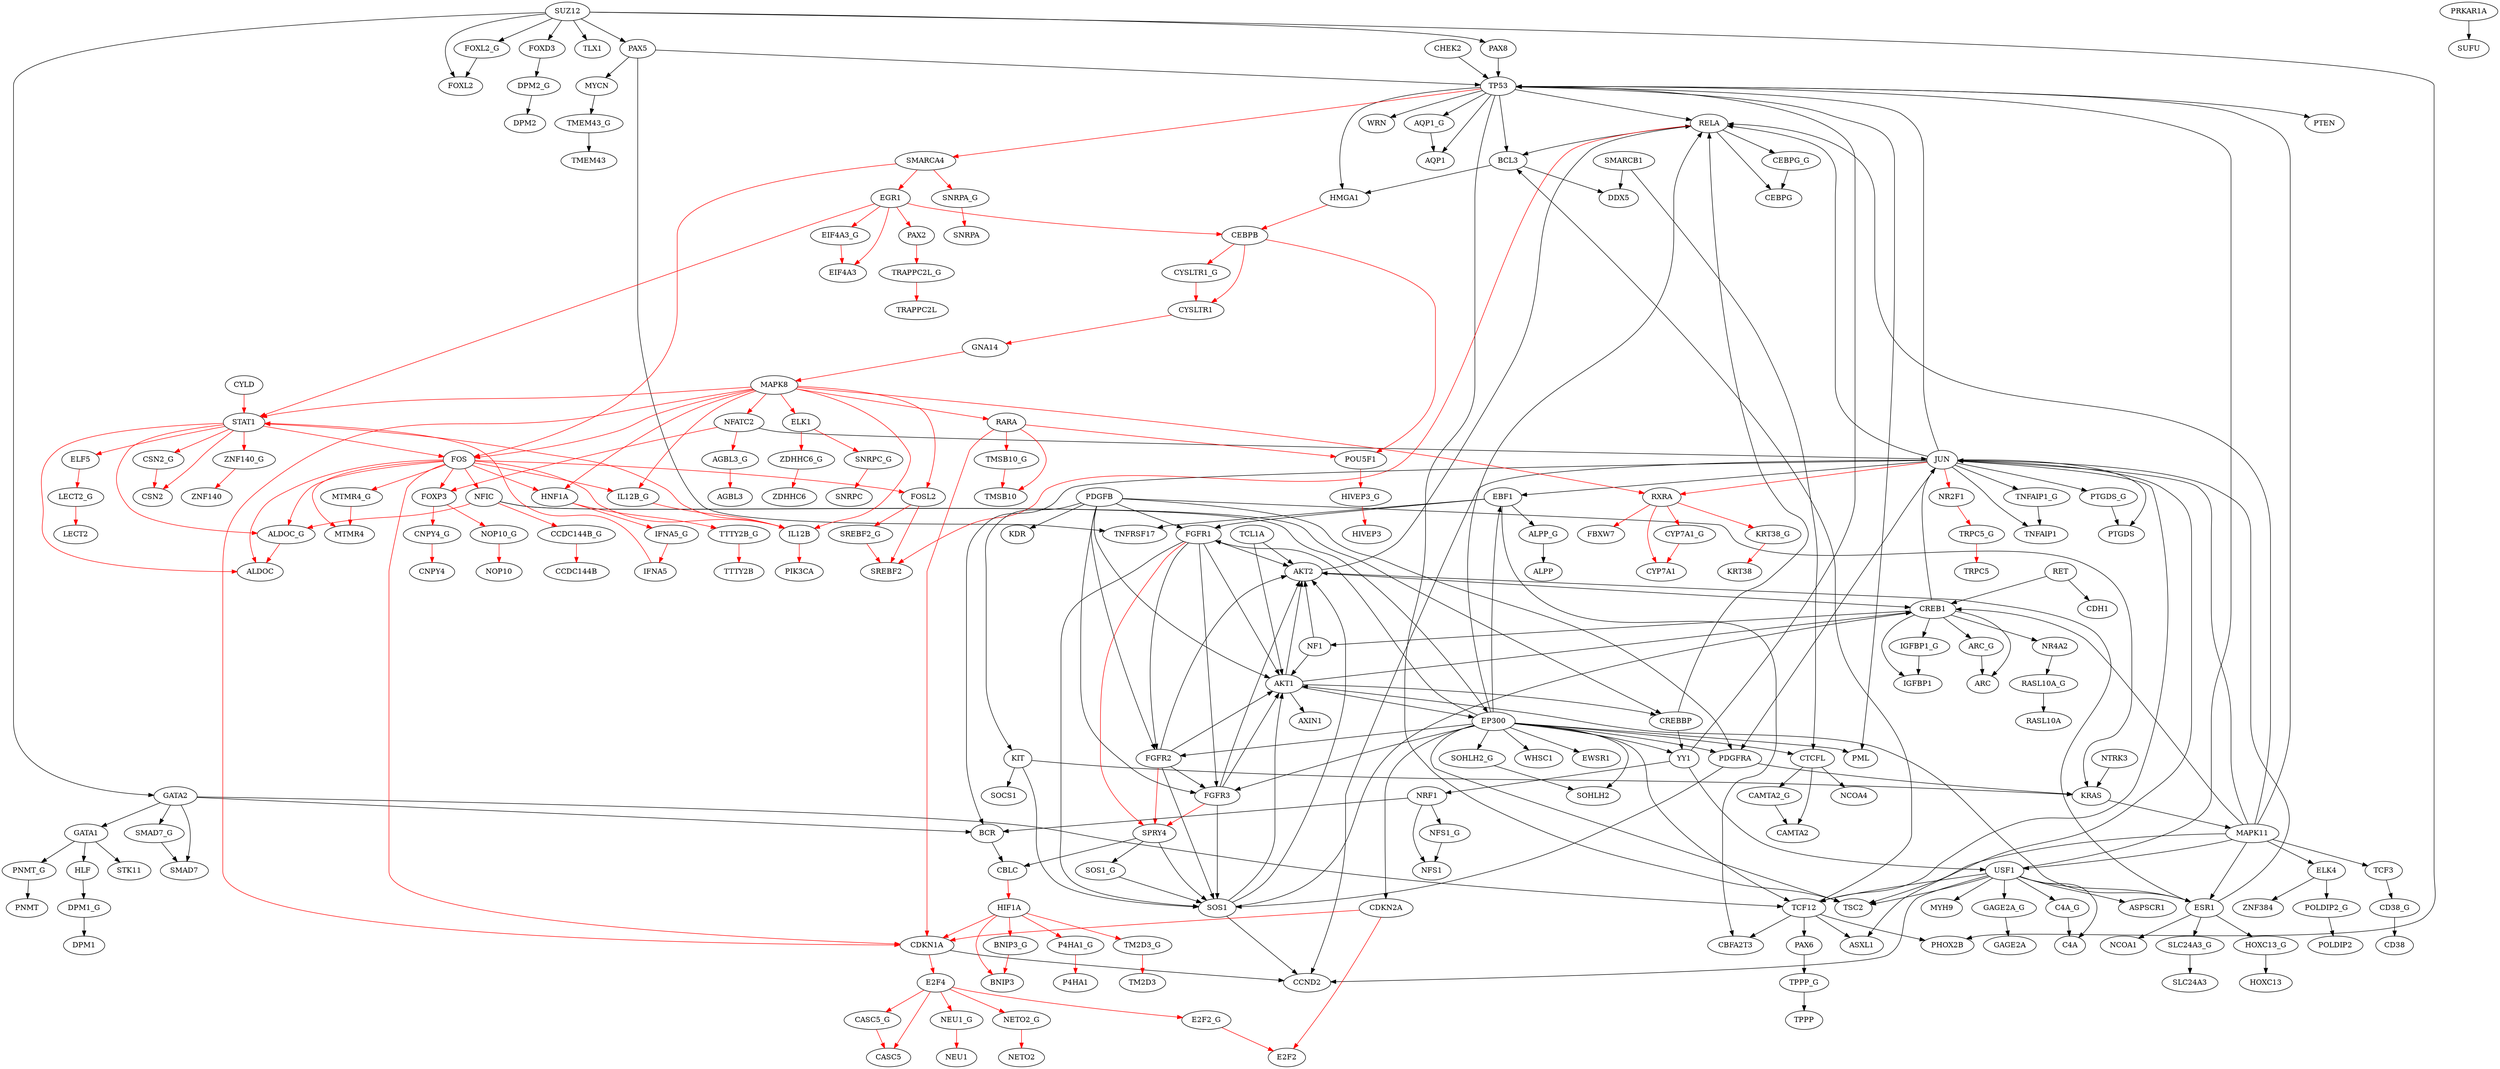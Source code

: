 digraph {

"SUZ12"->"PAX5"	[penwidth=1.000000, color=black]
"GATA2"->"BCR"	[penwidth=1.000000, color=black]
"MAPK11"->"USF1"	[penwidth=1.000000, color=black]
"HOXC13_G"->"HOXC13"	[penwidth=1.000000, color=black]
"MAPK11"->"TSC2"	[penwidth=1.000000, color=black]
"USF1"->"ESR1"	[penwidth=1.000000, color=black]
"AQP1_G"->"AQP1"	[penwidth=1.000000, color=black]
"MAPK11"->"TP53"	[penwidth=1.000000, color=black]
"PAX5"->"TNFRSF17"	[penwidth=1.000000, color=black]
"SMARCB1"->"CTCFL"	[penwidth=1.000000, color=black]
"SUZ12"->"PAX8"	[penwidth=1.000000, color=black]
"KIT"->"SOCS1"	[penwidth=1.000000, color=black]
"AKT2"->"RELA"	[penwidth=1.000000, color=black]
"AKT1"->"AKT2"	[penwidth=1.000000, color=black]
"IGFBP1_G"->"IGFBP1"	[penwidth=1.000000, color=black]
"SPRY4"->"CBLC"	[penwidth=1.000000, color=black]
"FGFR3"->"AKT1"	[penwidth=1.000000, color=black]
"USF1"->"CCND2"	[penwidth=1.000000, color=black]
"TNFAIP1_G"->"TNFAIP1"	[penwidth=1.000000, color=black]
"FGFR1"->"AKT2"	[penwidth=1.000000, color=black]
"YY1"->"USF1"	[penwidth=1.000000, color=black]
"CREB1"->"ARC_G"	[penwidth=1.000000, color=black]
"EBF1"->"FGFR1"	[penwidth=1.000000, color=black]
"FOXL2_G"->"FOXL2"	[penwidth=1.000000, color=black]
"GATA2"->"SMAD7_G"	[penwidth=1.000000, color=black]
"FGFR2"->"FGFR3"	[penwidth=1.000000, color=black]
"JUN"->"PTGDS_G"	[penwidth=1.000000, color=black]
"RET"->"CREB1"	[penwidth=1.000000, color=black]
"RELA"->"CEBPG_G"	[penwidth=1.000000, color=black]
"SUZ12"->"FOXD3"	[penwidth=1.000000, color=black]
"ESR1"->"HOXC13_G"	[penwidth=1.000000, color=black]
"CREB1"->"IGFBP1"	[penwidth=1.000000, color=black]
"SPRY4"->"SOS1_G"	[penwidth=1.000000, color=black]
"ESR1"->"NCOA1"	[penwidth=1.000000, color=black]
"EP300"->"EBF1"	[penwidth=1.000000, color=black]
"USF1"->"GAGE2A_G"	[penwidth=1.000000, color=black]
"USF1"->"ASPSCR1"	[penwidth=1.000000, color=black]
"PDGFRA"->"SOS1"	[penwidth=1.000000, color=black]
"EP300"->"FGFR3"	[penwidth=1.000000, color=black]
"MAPK11"->"JUN"	[penwidth=1.000000, color=black]
"SUZ12"->"FOXL2"	[penwidth=1.000000, color=black]
"CREB1"->"IGFBP1_G"	[penwidth=1.000000, color=black]
"EBF1"->"CBFA2T3"	[penwidth=1.000000, color=black]
"GAGE2A_G"->"GAGE2A"	[penwidth=1.000000, color=black]
"SUZ12"->"TLX1"	[penwidth=1.000000, color=black]
"EBF1"->"ALPP_G"	[penwidth=1.000000, color=black]
"NTRK3"->"KRAS"	[penwidth=1.000000, color=black]
"PDGFB"->"KRAS"	[penwidth=1.000000, color=black]
"JUN"->"PTGDS"	[penwidth=1.000000, color=black]
"ESR1"->"AKT1"	[penwidth=1.000000, color=black]
"EBF1"->"TNFRSF17"	[penwidth=1.000000, color=black]
"JUN"->"CCND2"	[penwidth=1.000000, color=black]
"EP300"->"FGFR1"	[penwidth=1.000000, color=black]
"ESR1"->"AKT2"	[penwidth=1.000000, color=black]
"CHEK2"->"TP53"	[penwidth=1.000000, color=black]
"PAX8"->"TP53"	[penwidth=1.000000, color=black]
"BCR"->"CBLC"	[penwidth=1.000000, color=black]
"CREB1"->"NR4A2"	[penwidth=1.000000, color=black]
"PDGFB"->"FGFR1"	[penwidth=1.000000, color=black]
"NR4A2"->"RASL10A_G"	[penwidth=1.000000, color=black]
"FGFR1"->"SOS1"	[penwidth=1.000000, color=black]
"USF1"->"TCF12"	[penwidth=1.000000, color=black]
"RET"->"CDH1"	[penwidth=1.000000, color=black]
"EP300"->"CDKN2A"	[penwidth=1.000000, color=black]
"KIT"->"SOS1"	[penwidth=1.000000, color=black]
"TCF12"->"ASXL1"	[penwidth=1.000000, color=black]
"JUN"->"EBF1"	[penwidth=1.000000, color=black]
"NFATC2"->"JUN"	[penwidth=1.000000, color=black]
"KRAS"->"MAPK11"	[penwidth=1.000000, color=black]
"TP53"->"TSC2"	[penwidth=1.000000, color=black]
"CREB1"->"JUN"	[penwidth=1.000000, color=black]
"JUN"->"TNFAIP1"	[penwidth=1.000000, color=black]
"GATA2"->"SMAD7"	[penwidth=1.000000, color=black]
"GATA1"->"PNMT_G"	[penwidth=1.000000, color=black]
"DPM1_G"->"DPM1"	[penwidth=1.000000, color=black]
"USF1"->"TSC2"	[penwidth=1.000000, color=black]
"FGFR2"->"SOS1"	[penwidth=1.000000, color=black]
"SOHLH2_G"->"SOHLH2"	[penwidth=1.000000, color=black]
"CTCFL"->"CAMTA2_G"	[penwidth=1.000000, color=black]
"EP300"->"TSC2"	[penwidth=1.000000, color=black]
"SOS1_G"->"SOS1"	[penwidth=1.000000, color=black]
"NFS1_G"->"NFS1"	[penwidth=1.000000, color=black]
"BCL3"->"HMGA1"	[penwidth=1.000000, color=black]
"PDGFB"->"PDGFRA"	[penwidth=1.000000, color=black]
"TCF3"->"CD38_G"	[penwidth=1.000000, color=black]
"PAX5"->"MYCN"	[penwidth=1.000000, color=black]
"SOS1"->"CREB1"	[penwidth=1.000000, color=black]
"PDGFB"->"FGFR2"	[penwidth=1.000000, color=black]
"JUN"->"TNFAIP1_G"	[penwidth=1.000000, color=black]
"TP53"->"RELA"	[penwidth=1.000000, color=black]
"SOS1"->"AKT2"	[penwidth=1.000000, color=black]
"TCL1A"->"AKT2"	[penwidth=1.000000, color=black]
"PDGFB"->"KDR"	[penwidth=1.000000, color=black]
"JUN"->"RELA"	[penwidth=1.000000, color=black]
"PAX5"->"TP53"	[penwidth=1.000000, color=black]
"GATA1"->"HLF"	[penwidth=1.000000, color=black]
"SPRY4"->"SOS1"	[penwidth=1.000000, color=black]
"JUN"->"ASXL1"	[penwidth=1.000000, color=black]
"TMEM43_G"->"TMEM43"	[penwidth=1.000000, color=black]
"CAMTA2_G"->"CAMTA2"	[penwidth=1.000000, color=black]
"EP300"->"CTCFL"	[penwidth=1.000000, color=black]
"TCL1A"->"AKT1"	[penwidth=1.000000, color=black]
"RELA"->"CEBPG"	[penwidth=1.000000, color=black]
"USF1"->"C4A"	[penwidth=1.000000, color=black]
"TP53"->"AQP1"	[penwidth=1.000000, color=black]
"JUN"->"PDGFRA"	[penwidth=1.000000, color=black]
"EP300"->"TCF12"	[penwidth=1.000000, color=black]
"SLC24A3_G"->"SLC24A3"	[penwidth=1.000000, color=black]
"EP300"->"YY1"	[penwidth=1.000000, color=black]
"EP300"->"WHSC1"	[penwidth=1.000000, color=black]
"BCL3"->"DDX5"	[penwidth=1.000000, color=black]
"POLDIP2_G"->"POLDIP2"	[penwidth=1.000000, color=black]
"FOXD3"->"DPM2_G"	[penwidth=1.000000, color=black]
"MAPK11"->"RELA"	[penwidth=1.000000, color=black]
"GATA1"->"STK11"	[penwidth=1.000000, color=black]
"FGFR2"->"AKT2"	[penwidth=1.000000, color=black]
"KIT"->"KRAS"	[penwidth=1.000000, color=black]
"MYCN"->"TMEM43_G"	[penwidth=1.000000, color=black]
"EP300"->"FGFR2"	[penwidth=1.000000, color=black]
"SUZ12"->"GATA2"	[penwidth=1.000000, color=black]
"FGFR3"->"SOS1"	[penwidth=1.000000, color=black]
"CTCFL"->"CAMTA2"	[penwidth=1.000000, color=black]
"NRF1"->"NFS1_G"	[penwidth=1.000000, color=black]
"NFIC"->"EP300"	[penwidth=1.000000, color=black]
"AKT1"->"CREBBP"	[penwidth=1.000000, color=black]
"CD38_G"->"CD38"	[penwidth=1.000000, color=black]
"TP53"->"HMGA1"	[penwidth=1.000000, color=black]
"YY1"->"TP53"	[penwidth=1.000000, color=black]
"EP300"->"EWSR1"	[penwidth=1.000000, color=black]
"NF1"->"AKT1"	[penwidth=1.000000, color=black]
"AKT1"->"CREB1"	[penwidth=1.000000, color=black]
"PRKAR1A"->"SUFU"	[penwidth=1.000000, color=black]
"PTGDS_G"->"PTGDS"	[penwidth=1.000000, color=black]
"MAPK11"->"ELK4"	[penwidth=1.000000, color=black]
"DPM2_G"->"DPM2"	[penwidth=1.000000, color=black]
"JUN"->"TCF12"	[penwidth=1.000000, color=black]
"JUN"->"BCR"	[penwidth=1.000000, color=black]
"TP53"->"PTEN"	[penwidth=1.000000, color=black]
"RASL10A_G"->"RASL10A"	[penwidth=1.000000, color=black]
"TCF12"->"PHOX2B"	[penwidth=1.000000, color=black]
"EP300"->"PML"	[penwidth=1.000000, color=black]
"EP300"->"SOHLH2"	[penwidth=1.000000, color=black]
"ELK4"->"POLDIP2_G"	[penwidth=1.000000, color=black]
"ELK4"->"ZNF384"	[penwidth=1.000000, color=black]
"TP53"->"BCL3"	[penwidth=1.000000, color=black]
"SUZ12"->"PHOX2B"	[penwidth=1.000000, color=black]
"EP300"->"PDGFRA"	[penwidth=1.000000, color=black]
"CREBBP"->"YY1"	[penwidth=1.000000, color=black]
"FGFR1"->"AKT1"	[penwidth=1.000000, color=black]
"GATA2"->"GATA1"	[penwidth=1.000000, color=black]
"FGFR1"->"FGFR3"	[penwidth=1.000000, color=black]
"CTCFL"->"NCOA4"	[penwidth=1.000000, color=black]
"EP300"->"SOHLH2_G"	[penwidth=1.000000, color=black]
"FGFR3"->"AKT2"	[penwidth=1.000000, color=black]
"RELA"->"BCL3"	[penwidth=1.000000, color=black]
"USF1"->"TP53"	[penwidth=1.000000, color=black]
"AKT2"->"CREB1"	[penwidth=1.000000, color=black]
"TP53"->"PML"	[penwidth=1.000000, color=black]
"USF1"->"C4A_G"	[penwidth=1.000000, color=black]
"SOS1"->"AKT1"	[penwidth=1.000000, color=black]
"ARC_G"->"ARC"	[penwidth=1.000000, color=black]
"TP53"->"WRN"	[penwidth=1.000000, color=black]
"TCF12"->"BCL3"	[penwidth=1.000000, color=black]
"ALPP_G"->"ALPP"	[penwidth=1.000000, color=black]
"SUZ12"->"FOXL2_G"	[penwidth=1.000000, color=black]
"ESR1"->"SLC24A3_G"	[penwidth=1.000000, color=black]
"SMARCB1"->"DDX5"	[penwidth=1.000000, color=black]
"C4A_G"->"C4A"	[penwidth=1.000000, color=black]
"NRF1"->"BCR"	[penwidth=1.000000, color=black]
"HLF"->"DPM1_G"	[penwidth=1.000000, color=black]
"FGFR1"->"FGFR2"	[penwidth=1.000000, color=black]
"JUN"->"TP53"	[penwidth=1.000000, color=black]
"SMAD7_G"->"SMAD7"	[penwidth=1.000000, color=black]
"SOS1"->"CCND2"	[penwidth=1.000000, color=black]
"TP53"->"AQP1_G"	[penwidth=1.000000, color=black]
"GATA2"->"TCF12"	[penwidth=1.000000, color=black]
"AKT1"->"AXIN1"	[penwidth=1.000000, color=black]
"CEBPG_G"->"CEBPG"	[penwidth=1.000000, color=black]
"PNMT_G"->"PNMT"	[penwidth=1.000000, color=black]
"USF1"->"MYH9"	[penwidth=1.000000, color=black]
"NRF1"->"NFS1"	[penwidth=1.000000, color=black]
"NFIC"->"CREBBP"	[penwidth=1.000000, color=black]
"PDGFB"->"FGFR3"	[penwidth=1.000000, color=black]
"MAPK11"->"ESR1"	[penwidth=1.000000, color=black]
"CREBBP"->"RELA"	[penwidth=1.000000, color=black]
"CREB1"->"NF1"	[penwidth=1.000000, color=black]
"PAX6"->"TPPP_G"	[penwidth=1.000000, color=black]
"CREB1"->"ARC"	[penwidth=1.000000, color=black]
"PDGFB"->"AKT1"	[penwidth=1.000000, color=black]
"YY1"->"NRF1"	[penwidth=1.000000, color=black]
"FGFR2"->"AKT1"	[penwidth=1.000000, color=black]
"MAPK11"->"CREB1"	[penwidth=1.000000, color=black]
"CDKN1A"->"CCND2"	[penwidth=1.000000, color=black]
"PDGFRA"->"KRAS"	[penwidth=1.000000, color=black]
"PDGFB"->"KIT"	[penwidth=1.000000, color=black]
"TCF12"->"CBFA2T3"	[penwidth=1.000000, color=black]
"TPPP_G"->"TPPP"	[penwidth=1.000000, color=black]
"NF1"->"AKT2"	[penwidth=1.000000, color=black]
"MAPK11"->"TCF3"	[penwidth=1.000000, color=black]
"ESR1"->"JUN"	[penwidth=1.000000, color=black]
"EP300"->"RELA"	[penwidth=1.000000, color=black]
"TCF12"->"PAX6"	[penwidth=1.000000, color=black]
"AKT1"->"EP300"	[penwidth=1.000000, color=black]
"TM2D3_G"->"TM2D3"	[penwidth=1.000000, color=red]
"E2F4"->"NETO2_G"	[penwidth=1.000000, color=red]
"FGFR1"->"SPRY4"	[penwidth=1.000000, color=red]
"STAT1"->"CSN2_G"	[penwidth=1.000000, color=red]
"EGR1"->"STAT1"	[penwidth=1.000000, color=red]
"FOS"->"FOSL2"	[penwidth=1.000000, color=red]
"STAT1"->"CSN2"	[penwidth=1.000000, color=red]
"FOS"->"CDKN1A"	[penwidth=1.000000, color=red]
"FOXP3"->"CNPY4_G"	[penwidth=1.000000, color=red]
"CDKN2A"->"E2F2"	[penwidth=1.000000, color=red]
"CYLD"->"STAT1"	[penwidth=1.000000, color=red]
"NFATC2"->"FOXP3"	[penwidth=1.000000, color=red]
"MAPK8"->"IL12B"	[penwidth=1.000000, color=red]
"HIF1A"->"P4HA1_G"	[penwidth=1.000000, color=red]
"ALDOC_G"->"ALDOC"	[penwidth=1.000000, color=red]
"RARA"->"TMSB10_G"	[penwidth=1.000000, color=red]
"MAPK8"->"NFATC2"	[penwidth=1.000000, color=red]
"AGBL3_G"->"AGBL3"	[penwidth=1.000000, color=red]
"CNPY4_G"->"CNPY4"	[penwidth=1.000000, color=red]
"ELK1"->"SNRPC_G"	[penwidth=1.000000, color=red]
"EIF4A3_G"->"EIF4A3"	[penwidth=1.000000, color=red]
"ELK1"->"ZDHHC6_G"	[penwidth=1.000000, color=red]
"EGR1"->"PAX2"	[penwidth=1.000000, color=red]
"IL12B"->"PIK3CA"	[penwidth=1.000000, color=red]
"CEBPB"->"CYSLTR1_G"	[penwidth=1.000000, color=red]
"TMSB10_G"->"TMSB10"	[penwidth=1.000000, color=red]
"FGFR2"->"SPRY4"	[penwidth=1.000000, color=red]
"FOS"->"HNF1A"	[penwidth=1.000000, color=red]
"FOS"->"IL12B_G"	[penwidth=1.000000, color=red]
"IFNA5_G"->"IFNA5"	[penwidth=1.000000, color=red]
"ELF5"->"LECT2_G"	[penwidth=1.000000, color=red]
"SMARCA4"->"EGR1"	[penwidth=1.000000, color=red]
"STAT1"->"ZNF140_G"	[penwidth=1.000000, color=red]
"MAPK8"->"CDKN1A"	[penwidth=1.000000, color=red]
"FOS"->"IL12B"	[penwidth=1.000000, color=red]
"STAT1"->"FOS"	[penwidth=1.000000, color=red]
"STAT1"->"ALDOC_G"	[penwidth=1.000000, color=red]
"MAPK8"->"IL12B_G"	[penwidth=1.000000, color=red]
"HIF1A"->"TM2D3_G"	[penwidth=1.000000, color=red]
"HMGA1"->"CEBPB"	[penwidth=1.000000, color=red]
"E2F2_G"->"E2F2"	[penwidth=1.000000, color=red]
"CDKN1A"->"E2F4"	[penwidth=1.000000, color=red]
"NETO2_G"->"NETO2"	[penwidth=1.000000, color=red]
"NR2F1"->"TRPC5_G"	[penwidth=1.000000, color=red]
"CEBPB"->"POU5F1"	[penwidth=1.000000, color=red]
"JUN"->"NR2F1"	[penwidth=1.000000, color=red]
"CSN2_G"->"CSN2"	[penwidth=1.000000, color=red]
"SMARCA4"->"SNRPA_G"	[penwidth=1.000000, color=red]
"JUN"->"RXRA"	[penwidth=1.000000, color=red]
"MAPK8"->"ELK1"	[penwidth=1.000000, color=red]
"HIVEP3_G"->"HIVEP3"	[penwidth=1.000000, color=red]
"SMARCA4"->"FOS"	[penwidth=1.000000, color=red]
"NFIC"->"CCDC144B_G"	[penwidth=1.000000, color=red]
"RXRA"->"KRT38_G"	[penwidth=1.000000, color=red]
"STAT1"->"ALDOC"	[penwidth=1.000000, color=red]
"FGFR3"->"SPRY4"	[penwidth=1.000000, color=red]
"SNRPA_G"->"SNRPA"	[penwidth=1.000000, color=red]
"MAPK8"->"RARA"	[penwidth=1.000000, color=red]
"NOP10_G"->"NOP10"	[penwidth=1.000000, color=red]
"CYP7A1_G"->"CYP7A1"	[penwidth=1.000000, color=red]
"FOXP3"->"NOP10_G"	[penwidth=1.000000, color=red]
"BNIP3_G"->"BNIP3"	[penwidth=1.000000, color=red]
"CEBPB"->"CYSLTR1"	[penwidth=1.000000, color=red]
"FOS"->"FOXP3"	[penwidth=1.000000, color=red]
"ZDHHC6_G"->"ZDHHC6"	[penwidth=1.000000, color=red]
"RELA"->"SREBF2"	[penwidth=1.000000, color=red]
"P4HA1_G"->"P4HA1"	[penwidth=1.000000, color=red]
"FOSL2"->"SREBF2_G"	[penwidth=1.000000, color=red]
"FOS"->"MTMR4_G"	[penwidth=1.000000, color=red]
"FOSL2"->"SREBF2"	[penwidth=1.000000, color=red]
"E2F4"->"CASC5_G"	[penwidth=1.000000, color=red]
"NEU1_G"->"NEU1"	[penwidth=1.000000, color=red]
"FOS"->"ALDOC"	[penwidth=1.000000, color=red]
"FOS"->"NFIC"	[penwidth=1.000000, color=red]
"CYSLTR1_G"->"CYSLTR1"	[penwidth=1.000000, color=red]
"MAPK8"->"HNF1A"	[penwidth=1.000000, color=red]
"MTMR4_G"->"MTMR4"	[penwidth=1.000000, color=red]
"CBLC"->"HIF1A"	[penwidth=1.000000, color=red]
"E2F4"->"NEU1_G"	[penwidth=1.000000, color=red]
"EGR1"->"EIF4A3"	[penwidth=1.000000, color=red]
"RARA"->"TMSB10"	[penwidth=1.000000, color=red]
"HIF1A"->"BNIP3"	[penwidth=1.000000, color=red]
"TRAPPC2L_G"->"TRAPPC2L"	[penwidth=1.000000, color=red]
"HNF1A"->"IFNA5_G"	[penwidth=1.000000, color=red]
"RARA"->"POU5F1"	[penwidth=1.000000, color=red]
"IL12B"->"STAT1"	[penwidth=1.000000, color=red]
"TP53"->"SMARCA4"	[penwidth=1.000000, color=red]
"SREBF2_G"->"SREBF2"	[penwidth=1.000000, color=red]
"CDKN2A"->"CDKN1A"	[penwidth=1.000000, color=red]
"RARA"->"CDKN1A"	[penwidth=1.000000, color=red]
"LECT2_G"->"LECT2"	[penwidth=1.000000, color=red]
"FOS"->"ALDOC_G"	[penwidth=1.000000, color=red]
"MAPK8"->"FOS"	[penwidth=1.000000, color=red]
"CYSLTR1"->"GNA14"	[penwidth=1.000000, color=red]
"EGR1"->"CEBPB"	[penwidth=1.000000, color=red]
"NFIC"->"ALDOC_G"	[penwidth=1.000000, color=red]
"RXRA"->"CYP7A1"	[penwidth=1.000000, color=red]
"ZNF140_G"->"ZNF140"	[penwidth=1.000000, color=red]
"STAT1"->"ELF5"	[penwidth=1.000000, color=red]
"HIF1A"->"CDKN1A"	[penwidth=1.000000, color=red]
"CCDC144B_G"->"CCDC144B"	[penwidth=1.000000, color=red]
"CASC5_G"->"CASC5"	[penwidth=1.000000, color=red]
"E2F4"->"CASC5"	[penwidth=1.000000, color=red]
"IL12B_G"->"IL12B"	[penwidth=1.000000, color=red]
"GNA14"->"MAPK8"	[penwidth=1.000000, color=red]
"EGR1"->"EIF4A3_G"	[penwidth=1.000000, color=red]
"FOS"->"MTMR4"	[penwidth=1.000000, color=red]
"POU5F1"->"HIVEP3_G"	[penwidth=1.000000, color=red]
"KRT38_G"->"KRT38"	[penwidth=1.000000, color=red]
"SNRPC_G"->"SNRPC"	[penwidth=1.000000, color=red]
"TTTY2B_G"->"TTTY2B"	[penwidth=1.000000, color=red]
"MAPK8"->"STAT1"	[penwidth=1.000000, color=red]
"HIF1A"->"BNIP3_G"	[penwidth=1.000000, color=red]
"RXRA"->"CYP7A1_G"	[penwidth=1.000000, color=red]
"TRPC5_G"->"TRPC5"	[penwidth=1.000000, color=red]
"MAPK8"->"RXRA"	[penwidth=1.000000, color=red]
"PAX2"->"TRAPPC2L_G"	[penwidth=1.000000, color=red]
"NFATC2"->"AGBL3_G"	[penwidth=1.000000, color=red]
"E2F4"->"E2F2_G"	[penwidth=1.000000, color=red]
"RXRA"->"FBXW7"	[penwidth=1.000000, color=red]
"IFNA5"->"STAT1"	[penwidth=1.000000, color=red]
"HNF1A"->"TTTY2B_G"	[penwidth=1.000000, color=red]
"MAPK8"->"FOSL2"	[penwidth=1.000000, color=red]


}